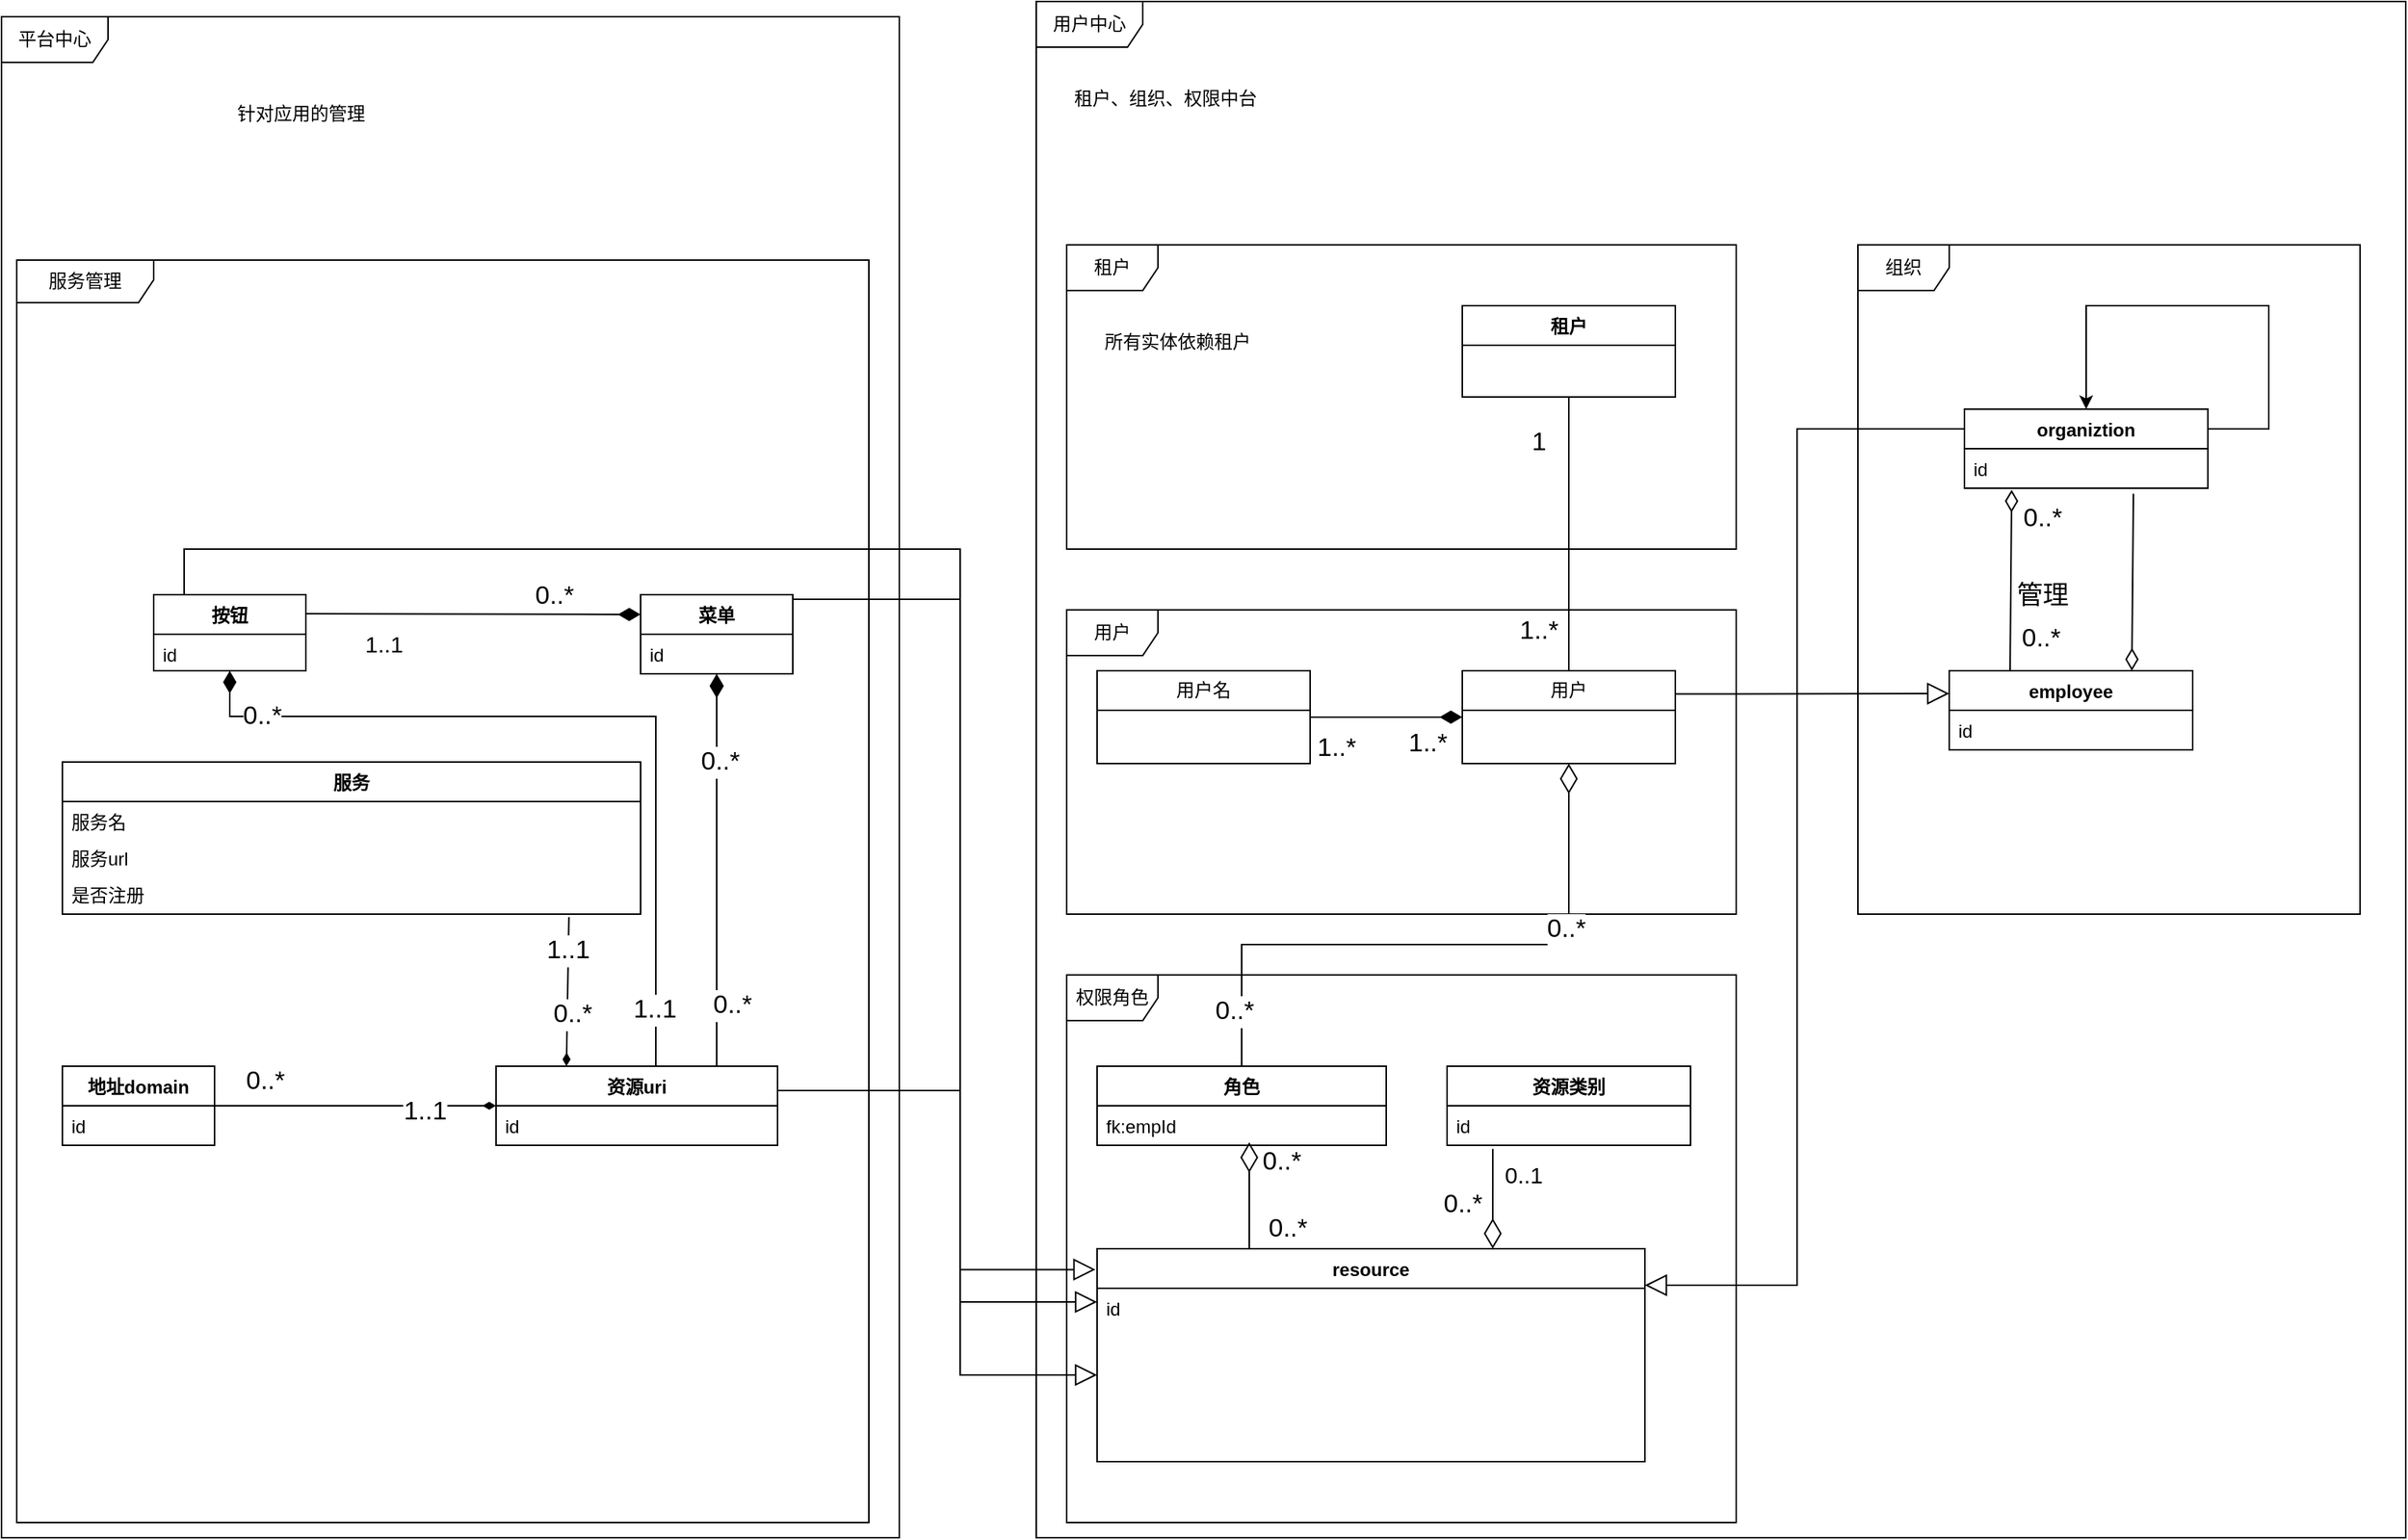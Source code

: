 <mxfile version="21.1.0" type="github">
  <diagram name="Page-1" id="c4acf3e9-155e-7222-9cf6-157b1a14988f">
    <mxGraphModel dx="2189" dy="1864" grid="1" gridSize="10" guides="1" tooltips="1" connect="1" arrows="1" fold="1" page="1" pageScale="1" pageWidth="850" pageHeight="1100" background="none" math="0" shadow="0">
      <root>
        <mxCell id="0" />
        <mxCell id="1" parent="0" />
        <mxCell id="0RFwIcLYO04Bj1ifUBIb-132" style="rounded=0;orthogonalLoop=1;jettySize=auto;html=1;exitX=0.25;exitY=0;exitDx=0;exitDy=0;endArrow=diamondThin;endFill=0;endSize=12;entryX=0.194;entryY=1.038;entryDx=0;entryDy=0;entryPerimeter=0;" parent="1" source="0RFwIcLYO04Bj1ifUBIb-25" target="0RFwIcLYO04Bj1ifUBIb-41" edge="1">
          <mxGeometry relative="1" as="geometry">
            <mxPoint x="620" y="-180" as="targetPoint" />
          </mxGeometry>
        </mxCell>
        <mxCell id="bzOQo8LtT85Y9c2L1Ar0-61" value="&lt;span style=&quot;font-size: 17px;&quot;&gt;管理&lt;/span&gt;" style="edgeLabel;html=1;align=center;verticalAlign=middle;resizable=0;points=[];" parent="0RFwIcLYO04Bj1ifUBIb-132" vertex="1" connectable="0">
          <mxGeometry x="0.306" y="-3" relative="1" as="geometry">
            <mxPoint x="17" y="28" as="offset" />
          </mxGeometry>
        </mxCell>
        <mxCell id="bzOQo8LtT85Y9c2L1Ar0-66" value="&lt;font style=&quot;font-size: 17px;&quot;&gt;0..*&lt;/font&gt;" style="edgeLabel;html=1;align=center;verticalAlign=middle;resizable=0;points=[];" parent="0RFwIcLYO04Bj1ifUBIb-132" vertex="1" connectable="0">
          <mxGeometry x="0.678" y="-1" relative="1" as="geometry">
            <mxPoint x="19" as="offset" />
          </mxGeometry>
        </mxCell>
        <mxCell id="bzOQo8LtT85Y9c2L1Ar0-67" value="&lt;font style=&quot;font-size: 17px;&quot;&gt;0..*&lt;/font&gt;" style="edgeLabel;html=1;align=center;verticalAlign=middle;resizable=0;points=[];" parent="0RFwIcLYO04Bj1ifUBIb-132" vertex="1" connectable="0">
          <mxGeometry x="-0.644" y="-5" relative="1" as="geometry">
            <mxPoint x="15" as="offset" />
          </mxGeometry>
        </mxCell>
        <mxCell id="0RFwIcLYO04Bj1ifUBIb-25" value="employee" style="swimlane;fontStyle=1;align=center;verticalAlign=top;childLayout=stackLayout;horizontal=1;startSize=26;horizontalStack=0;resizeParent=1;resizeParentMax=0;resizeLast=0;collapsible=1;marginBottom=0;whiteSpace=wrap;html=1;" parent="1" vertex="1">
          <mxGeometry x="580" width="160" height="52" as="geometry" />
        </mxCell>
        <mxCell id="0RFwIcLYO04Bj1ifUBIb-26" value="id" style="text;strokeColor=none;fillColor=none;align=left;verticalAlign=top;spacingLeft=4;spacingRight=4;overflow=hidden;rotatable=0;points=[[0,0.5],[1,0.5]];portConstraint=eastwest;whiteSpace=wrap;html=1;" parent="0RFwIcLYO04Bj1ifUBIb-25" vertex="1">
          <mxGeometry y="26" width="160" height="26" as="geometry" />
        </mxCell>
        <mxCell id="0RFwIcLYO04Bj1ifUBIb-29" value="租户" style="swimlane;fontStyle=1;align=center;verticalAlign=top;childLayout=stackLayout;horizontal=1;startSize=26;horizontalStack=0;resizeParent=1;resizeParentMax=0;resizeLast=0;collapsible=1;marginBottom=0;whiteSpace=wrap;html=1;" parent="1" vertex="1">
          <mxGeometry x="260" y="-240" width="140" height="60" as="geometry" />
        </mxCell>
        <mxCell id="0RFwIcLYO04Bj1ifUBIb-55" style="rounded=0;orthogonalLoop=1;jettySize=auto;html=1;exitX=0.694;exitY=1.138;exitDx=0;exitDy=0;exitPerimeter=0;entryX=0.75;entryY=0;entryDx=0;entryDy=0;endArrow=diamondThin;endFill=0;endSize=12;" parent="1" source="0RFwIcLYO04Bj1ifUBIb-41" target="0RFwIcLYO04Bj1ifUBIb-25" edge="1">
          <mxGeometry relative="1" as="geometry">
            <mxPoint x="675.04" y="-122.988" as="sourcePoint" />
            <mxPoint x="1180" y="170" as="targetPoint" />
          </mxGeometry>
        </mxCell>
        <mxCell id="bzOQo8LtT85Y9c2L1Ar0-63" style="rounded=0;orthogonalLoop=1;jettySize=auto;html=1;exitX=0;exitY=0.25;exitDx=0;exitDy=0;endArrow=block;endFill=0;endSize=12;edgeStyle=orthogonalEdgeStyle;" parent="1" source="0RFwIcLYO04Bj1ifUBIb-40" edge="1">
          <mxGeometry relative="1" as="geometry">
            <mxPoint x="380" y="404" as="targetPoint" />
            <Array as="points">
              <mxPoint x="480" y="-159" />
              <mxPoint x="480" y="404" />
            </Array>
          </mxGeometry>
        </mxCell>
        <mxCell id="0RFwIcLYO04Bj1ifUBIb-40" value="organiztion" style="swimlane;fontStyle=1;align=center;verticalAlign=top;childLayout=stackLayout;horizontal=1;startSize=26;horizontalStack=0;resizeParent=1;resizeParentMax=0;resizeLast=0;collapsible=1;marginBottom=0;whiteSpace=wrap;html=1;" parent="1" vertex="1">
          <mxGeometry x="590" y="-172" width="160" height="52" as="geometry" />
        </mxCell>
        <mxCell id="0RFwIcLYO04Bj1ifUBIb-41" value="id" style="text;strokeColor=none;fillColor=none;align=left;verticalAlign=top;spacingLeft=4;spacingRight=4;overflow=hidden;rotatable=0;points=[[0,0.5],[1,0.5]];portConstraint=eastwest;whiteSpace=wrap;html=1;" parent="0RFwIcLYO04Bj1ifUBIb-40" vertex="1">
          <mxGeometry y="26" width="160" height="26" as="geometry" />
        </mxCell>
        <mxCell id="0RFwIcLYO04Bj1ifUBIb-111" value="租户" style="shape=umlFrame;whiteSpace=wrap;html=1;pointerEvents=0;" parent="1" vertex="1">
          <mxGeometry y="-280" width="440" height="200" as="geometry" />
        </mxCell>
        <mxCell id="0RFwIcLYO04Bj1ifUBIb-113" value="组织" style="shape=umlFrame;whiteSpace=wrap;html=1;pointerEvents=0;" parent="1" vertex="1">
          <mxGeometry x="520" y="-280" width="330" height="440" as="geometry" />
        </mxCell>
        <mxCell id="bzOQo8LtT85Y9c2L1Ar0-2" value="&lt;h1&gt;&lt;span style=&quot;background-color: initial; font-size: 12px; font-weight: normal;&quot;&gt;所有实体依赖租户&lt;/span&gt;&lt;br&gt;&lt;/h1&gt;" style="text;html=1;strokeColor=none;fillColor=none;spacing=5;spacingTop=-20;whiteSpace=wrap;overflow=hidden;rounded=0;" parent="1" vertex="1">
          <mxGeometry x="20" y="-240" width="190" height="120" as="geometry" />
        </mxCell>
        <mxCell id="bzOQo8LtT85Y9c2L1Ar0-4" value="用户" style="shape=umlFrame;whiteSpace=wrap;html=1;pointerEvents=0;" parent="1" vertex="1">
          <mxGeometry y="-40" width="440" height="200" as="geometry" />
        </mxCell>
        <mxCell id="bzOQo8LtT85Y9c2L1Ar0-16" value="用户名" style="swimlane;fontStyle=0;childLayout=stackLayout;horizontal=1;startSize=26;fillColor=none;horizontalStack=0;resizeParent=1;resizeParentMax=0;resizeLast=0;collapsible=1;marginBottom=0;whiteSpace=wrap;html=1;" parent="1" vertex="1">
          <mxGeometry x="20" width="140" height="61" as="geometry" />
        </mxCell>
        <mxCell id="bzOQo8LtT85Y9c2L1Ar0-21" style="rounded=0;orthogonalLoop=1;jettySize=auto;html=1;exitX=0.5;exitY=0;exitDx=0;exitDy=0;endArrow=none;endFill=0;startArrow=none;startFill=0;strokeWidth=1;targetPerimeterSpacing=0;endSize=12;startSize=12;entryX=0.5;entryY=1;entryDx=0;entryDy=0;" parent="1" source="bzOQo8LtT85Y9c2L1Ar0-20" target="0RFwIcLYO04Bj1ifUBIb-29" edge="1">
          <mxGeometry relative="1" as="geometry">
            <mxPoint x="50" y="-190" as="targetPoint" />
          </mxGeometry>
        </mxCell>
        <mxCell id="bzOQo8LtT85Y9c2L1Ar0-22" value="&lt;font style=&quot;font-size: 17px;&quot;&gt;1&lt;/font&gt;" style="edgeLabel;html=1;align=center;verticalAlign=middle;resizable=0;points=[];" parent="bzOQo8LtT85Y9c2L1Ar0-21" vertex="1" connectable="0">
          <mxGeometry x="0.743" y="3" relative="1" as="geometry">
            <mxPoint x="-17" y="7" as="offset" />
          </mxGeometry>
        </mxCell>
        <mxCell id="bzOQo8LtT85Y9c2L1Ar0-24" value="&lt;font style=&quot;font-size: 17px;&quot;&gt;1..*&lt;/font&gt;" style="edgeLabel;html=1;align=center;verticalAlign=middle;resizable=0;points=[];" parent="bzOQo8LtT85Y9c2L1Ar0-21" vertex="1" connectable="0">
          <mxGeometry x="-0.71" y="1" relative="1" as="geometry">
            <mxPoint x="-19" as="offset" />
          </mxGeometry>
        </mxCell>
        <mxCell id="bzOQo8LtT85Y9c2L1Ar0-25" style="rounded=0;orthogonalLoop=1;jettySize=auto;html=1;exitX=0;exitY=0.5;exitDx=0;exitDy=0;entryX=1;entryY=0.5;entryDx=0;entryDy=0;startArrow=diamondThin;startFill=1;endSize=12;startSize=12;endArrow=none;endFill=0;" parent="1" source="bzOQo8LtT85Y9c2L1Ar0-20" target="bzOQo8LtT85Y9c2L1Ar0-16" edge="1">
          <mxGeometry relative="1" as="geometry" />
        </mxCell>
        <mxCell id="bzOQo8LtT85Y9c2L1Ar0-27" value="&lt;font style=&quot;font-size: 17px;&quot;&gt;1..*&lt;/font&gt;" style="edgeLabel;html=1;align=center;verticalAlign=middle;resizable=0;points=[];" parent="bzOQo8LtT85Y9c2L1Ar0-25" vertex="1" connectable="0">
          <mxGeometry x="-0.643" y="-2" relative="1" as="geometry">
            <mxPoint x="-5" y="19" as="offset" />
          </mxGeometry>
        </mxCell>
        <mxCell id="bzOQo8LtT85Y9c2L1Ar0-28" value="&lt;font style=&quot;font-size: 17px;&quot;&gt;1..*&lt;/font&gt;" style="edgeLabel;html=1;align=center;verticalAlign=middle;resizable=0;points=[];" parent="bzOQo8LtT85Y9c2L1Ar0-25" vertex="1" connectable="0">
          <mxGeometry x="0.657" y="-4" relative="1" as="geometry">
            <mxPoint y="24" as="offset" />
          </mxGeometry>
        </mxCell>
        <mxCell id="bzOQo8LtT85Y9c2L1Ar0-62" style="rounded=0;orthogonalLoop=1;jettySize=auto;html=1;exitX=1;exitY=0.25;exitDx=0;exitDy=0;endArrow=block;endFill=0;endSize=12;" parent="1" source="bzOQo8LtT85Y9c2L1Ar0-20" edge="1">
          <mxGeometry relative="1" as="geometry">
            <mxPoint x="580" y="15" as="targetPoint" />
          </mxGeometry>
        </mxCell>
        <mxCell id="bzOQo8LtT85Y9c2L1Ar0-20" value="用户" style="swimlane;fontStyle=0;childLayout=stackLayout;horizontal=1;startSize=26;fillColor=none;horizontalStack=0;resizeParent=1;resizeParentMax=0;resizeLast=0;collapsible=1;marginBottom=0;whiteSpace=wrap;html=1;" parent="1" vertex="1">
          <mxGeometry x="260" width="140" height="61" as="geometry" />
        </mxCell>
        <mxCell id="bzOQo8LtT85Y9c2L1Ar0-29" value="角色" style="swimlane;fontStyle=1;align=center;verticalAlign=top;childLayout=stackLayout;horizontal=1;startSize=26;horizontalStack=0;resizeParent=1;resizeParentMax=0;resizeLast=0;collapsible=1;marginBottom=0;whiteSpace=wrap;html=1;" parent="1" vertex="1">
          <mxGeometry x="20" y="260" width="190" height="52" as="geometry" />
        </mxCell>
        <mxCell id="bzOQo8LtT85Y9c2L1Ar0-32" value="fk:empId" style="text;strokeColor=none;fillColor=none;align=left;verticalAlign=top;spacingLeft=4;spacingRight=4;overflow=hidden;rotatable=0;points=[[0,0.5],[1,0.5]];portConstraint=eastwest;whiteSpace=wrap;html=1;" parent="bzOQo8LtT85Y9c2L1Ar0-29" vertex="1">
          <mxGeometry y="26" width="190" height="26" as="geometry" />
        </mxCell>
        <mxCell id="bzOQo8LtT85Y9c2L1Ar0-55" style="rounded=0;orthogonalLoop=1;jettySize=auto;html=1;endArrow=diamondThin;endFill=0;startSize=17;endSize=17;" parent="1" edge="1">
          <mxGeometry relative="1" as="geometry">
            <mxPoint x="120" y="380" as="sourcePoint" />
            <mxPoint x="120" y="310" as="targetPoint" />
          </mxGeometry>
        </mxCell>
        <mxCell id="bzOQo8LtT85Y9c2L1Ar0-58" value="&lt;font style=&quot;font-size: 17px;&quot;&gt;0..*&lt;/font&gt;" style="edgeLabel;html=1;align=center;verticalAlign=middle;resizable=0;points=[];" parent="bzOQo8LtT85Y9c2L1Ar0-55" vertex="1" connectable="0">
          <mxGeometry x="0.626" y="-2" relative="1" as="geometry">
            <mxPoint x="19" as="offset" />
          </mxGeometry>
        </mxCell>
        <mxCell id="bzOQo8LtT85Y9c2L1Ar0-60" value="&lt;font style=&quot;font-size: 17px;&quot;&gt;0..*&lt;/font&gt;" style="edgeLabel;html=1;align=center;verticalAlign=middle;resizable=0;points=[];" parent="bzOQo8LtT85Y9c2L1Ar0-55" vertex="1" connectable="0">
          <mxGeometry x="-0.614" y="-3" relative="1" as="geometry">
            <mxPoint x="22" as="offset" />
          </mxGeometry>
        </mxCell>
        <mxCell id="bzOQo8LtT85Y9c2L1Ar0-33" value="resource" style="swimlane;fontStyle=1;align=center;verticalAlign=top;childLayout=stackLayout;horizontal=1;startSize=26;horizontalStack=0;resizeParent=1;resizeParentMax=0;resizeLast=0;collapsible=1;marginBottom=0;whiteSpace=wrap;html=1;" parent="1" vertex="1">
          <mxGeometry x="20" y="380" width="360" height="140" as="geometry" />
        </mxCell>
        <mxCell id="bzOQo8LtT85Y9c2L1Ar0-34" value="id" style="text;strokeColor=none;fillColor=none;align=left;verticalAlign=top;spacingLeft=4;spacingRight=4;overflow=hidden;rotatable=0;points=[[0,0.5],[1,0.5]];portConstraint=eastwest;whiteSpace=wrap;html=1;" parent="bzOQo8LtT85Y9c2L1Ar0-33" vertex="1">
          <mxGeometry y="26" width="360" height="114" as="geometry" />
        </mxCell>
        <mxCell id="bzOQo8LtT85Y9c2L1Ar0-45" value="权限角色" style="shape=umlFrame;whiteSpace=wrap;html=1;pointerEvents=0;strokeColor=default;fillColor=default;" parent="1" vertex="1">
          <mxGeometry y="200" width="440" height="360" as="geometry" />
        </mxCell>
        <mxCell id="bzOQo8LtT85Y9c2L1Ar0-48" style="rounded=0;orthogonalLoop=1;jettySize=auto;html=1;entryX=0.5;entryY=1;entryDx=0;entryDy=0;endArrow=diamondThin;endFill=0;strokeWidth=1;endSize=17;edgeStyle=orthogonalEdgeStyle;" parent="1" source="bzOQo8LtT85Y9c2L1Ar0-29" target="bzOQo8LtT85Y9c2L1Ar0-20" edge="1">
          <mxGeometry relative="1" as="geometry">
            <Array as="points">
              <mxPoint x="115" y="180" />
              <mxPoint x="330" y="180" />
            </Array>
          </mxGeometry>
        </mxCell>
        <mxCell id="bzOQo8LtT85Y9c2L1Ar0-49" value="&lt;font style=&quot;font-size: 17px;&quot;&gt;0..*&lt;/font&gt;" style="edgeLabel;html=1;align=center;verticalAlign=middle;resizable=0;points=[];" parent="bzOQo8LtT85Y9c2L1Ar0-48" vertex="1" connectable="0">
          <mxGeometry x="0.596" y="2" relative="1" as="geometry">
            <mxPoint y="25" as="offset" />
          </mxGeometry>
        </mxCell>
        <mxCell id="bzOQo8LtT85Y9c2L1Ar0-50" value="&lt;font style=&quot;font-size: 17px;&quot;&gt;0..*&lt;/font&gt;" style="edgeLabel;html=1;align=center;verticalAlign=middle;resizable=0;points=[];" parent="bzOQo8LtT85Y9c2L1Ar0-48" vertex="1" connectable="0">
          <mxGeometry x="-0.715" y="2" relative="1" as="geometry">
            <mxPoint x="-3" y="23" as="offset" />
          </mxGeometry>
        </mxCell>
        <mxCell id="bzOQo8LtT85Y9c2L1Ar0-53" style="rounded=0;orthogonalLoop=1;jettySize=auto;html=1;exitX=0.188;exitY=1.092;exitDx=0;exitDy=0;endArrow=diamondThin;endFill=0;endSize=17;exitPerimeter=0;" parent="1" source="bzOQo8LtT85Y9c2L1Ar0-52" edge="1">
          <mxGeometry relative="1" as="geometry">
            <mxPoint x="280" y="380" as="targetPoint" />
          </mxGeometry>
        </mxCell>
        <mxCell id="bzOQo8LtT85Y9c2L1Ar0-56" value="&lt;font style=&quot;font-size: 17px;&quot;&gt;0..*&lt;/font&gt;" style="edgeLabel;html=1;align=center;verticalAlign=middle;resizable=0;points=[];" parent="bzOQo8LtT85Y9c2L1Ar0-53" vertex="1" connectable="0">
          <mxGeometry x="0.831" y="3" relative="1" as="geometry">
            <mxPoint x="-23" y="-24" as="offset" />
          </mxGeometry>
        </mxCell>
        <mxCell id="bzOQo8LtT85Y9c2L1Ar0-57" value="&lt;font style=&quot;font-size: 15px;&quot;&gt;0..1&lt;/font&gt;" style="edgeLabel;html=1;align=center;verticalAlign=middle;resizable=0;points=[];" parent="bzOQo8LtT85Y9c2L1Ar0-53" vertex="1" connectable="0">
          <mxGeometry x="-0.714" y="3" relative="1" as="geometry">
            <mxPoint x="17" y="7" as="offset" />
          </mxGeometry>
        </mxCell>
        <mxCell id="bzOQo8LtT85Y9c2L1Ar0-51" value="资源类别" style="swimlane;fontStyle=1;align=center;verticalAlign=top;childLayout=stackLayout;horizontal=1;startSize=26;horizontalStack=0;resizeParent=1;resizeParentMax=0;resizeLast=0;collapsible=1;marginBottom=0;whiteSpace=wrap;html=1;" parent="1" vertex="1">
          <mxGeometry x="250" y="260" width="160" height="52" as="geometry">
            <mxRectangle x="760" y="-120" width="90" height="30" as="alternateBounds" />
          </mxGeometry>
        </mxCell>
        <mxCell id="bzOQo8LtT85Y9c2L1Ar0-52" value="id" style="text;strokeColor=none;fillColor=none;align=left;verticalAlign=top;spacingLeft=4;spacingRight=4;overflow=hidden;rotatable=0;points=[[0,0.5],[1,0.5]];portConstraint=eastwest;whiteSpace=wrap;html=1;" parent="bzOQo8LtT85Y9c2L1Ar0-51" vertex="1">
          <mxGeometry y="26" width="160" height="26" as="geometry" />
        </mxCell>
        <mxCell id="bzOQo8LtT85Y9c2L1Ar0-91" style="edgeStyle=orthogonalEdgeStyle;rounded=0;orthogonalLoop=1;jettySize=auto;html=1;exitX=1;exitY=0.25;exitDx=0;exitDy=0;endArrow=block;endFill=0;endSize=12;entryX=0;entryY=0.5;entryDx=0;entryDy=0;" parent="1" source="bzOQo8LtT85Y9c2L1Ar0-77" target="bzOQo8LtT85Y9c2L1Ar0-34" edge="1">
          <mxGeometry relative="1" as="geometry">
            <Array as="points">
              <mxPoint x="-210" y="-47" />
              <mxPoint x="-70" y="-47" />
              <mxPoint x="-70" y="463" />
            </Array>
          </mxGeometry>
        </mxCell>
        <mxCell id="Rbm5QwKZbf7ixRu0Ict2-29" value="" style="rounded=0;orthogonalLoop=1;jettySize=auto;html=1;startArrow=diamondThin;startFill=1;endArrow=none;endFill=0;startSize=13;" edge="1" parent="1" source="bzOQo8LtT85Y9c2L1Ar0-77">
          <mxGeometry relative="1" as="geometry">
            <mxPoint x="-230" y="260" as="targetPoint" />
          </mxGeometry>
        </mxCell>
        <mxCell id="Rbm5QwKZbf7ixRu0Ict2-30" value="&lt;font style=&quot;font-size: 17px;&quot;&gt;0..*&lt;/font&gt;" style="edgeLabel;html=1;align=center;verticalAlign=middle;resizable=0;points=[];" vertex="1" connectable="0" parent="Rbm5QwKZbf7ixRu0Ict2-29">
          <mxGeometry x="-0.884" y="2" relative="1" as="geometry">
            <mxPoint y="43" as="offset" />
          </mxGeometry>
        </mxCell>
        <mxCell id="Rbm5QwKZbf7ixRu0Ict2-31" value="&lt;font style=&quot;font-size: 17px;&quot;&gt;0..*&lt;/font&gt;" style="edgeLabel;html=1;align=center;verticalAlign=middle;resizable=0;points=[];" vertex="1" connectable="0" parent="Rbm5QwKZbf7ixRu0Ict2-29">
          <mxGeometry x="0.651" relative="1" as="geometry">
            <mxPoint x="10" y="5" as="offset" />
          </mxGeometry>
        </mxCell>
        <mxCell id="bzOQo8LtT85Y9c2L1Ar0-77" value="菜单" style="swimlane;fontStyle=1;align=center;verticalAlign=top;childLayout=stackLayout;horizontal=1;startSize=26;horizontalStack=0;resizeParent=1;resizeParentMax=0;resizeLast=0;collapsible=1;marginBottom=0;whiteSpace=wrap;html=1;" parent="1" vertex="1">
          <mxGeometry x="-280" y="-50" width="100" height="52" as="geometry" />
        </mxCell>
        <mxCell id="bzOQo8LtT85Y9c2L1Ar0-78" value="id" style="text;strokeColor=none;fillColor=none;align=left;verticalAlign=top;spacingLeft=4;spacingRight=4;overflow=hidden;rotatable=0;points=[[0,0.5],[1,0.5]];portConstraint=eastwest;whiteSpace=wrap;html=1;" parent="bzOQo8LtT85Y9c2L1Ar0-77" vertex="1">
          <mxGeometry y="26" width="100" height="26" as="geometry" />
        </mxCell>
        <mxCell id="bzOQo8LtT85Y9c2L1Ar0-85" style="edgeStyle=orthogonalEdgeStyle;rounded=0;orthogonalLoop=1;jettySize=auto;html=1;exitX=1;exitY=0.5;exitDx=0;exitDy=0;entryX=-0.003;entryY=-0.108;entryDx=0;entryDy=0;endArrow=block;endFill=0;endSize=12;entryPerimeter=0;" parent="1" source="Rbm5QwKZbf7ixRu0Ict2-5" target="bzOQo8LtT85Y9c2L1Ar0-34" edge="1">
          <mxGeometry relative="1" as="geometry">
            <Array as="points">
              <mxPoint x="-305" y="276" />
              <mxPoint x="-70" y="276" />
              <mxPoint x="-70" y="394" />
            </Array>
          </mxGeometry>
        </mxCell>
        <mxCell id="bzOQo8LtT85Y9c2L1Ar0-86" style="rounded=0;orthogonalLoop=1;jettySize=auto;html=1;exitX=1;exitY=0.25;exitDx=0;exitDy=0;entryX=0;entryY=0.25;entryDx=0;entryDy=0;endArrow=diamondThin;endFill=1;endSize=12;" parent="1" source="bzOQo8LtT85Y9c2L1Ar0-83" target="bzOQo8LtT85Y9c2L1Ar0-77" edge="1">
          <mxGeometry relative="1" as="geometry" />
        </mxCell>
        <mxCell id="bzOQo8LtT85Y9c2L1Ar0-88" value="&lt;font style=&quot;font-size: 15px;&quot;&gt;1..1&lt;/font&gt;" style="edgeLabel;html=1;align=center;verticalAlign=middle;resizable=0;points=[];" parent="bzOQo8LtT85Y9c2L1Ar0-86" vertex="1" connectable="0">
          <mxGeometry x="-0.518" y="1" relative="1" as="geometry">
            <mxPoint x="-2" y="20" as="offset" />
          </mxGeometry>
        </mxCell>
        <mxCell id="bzOQo8LtT85Y9c2L1Ar0-90" value="&lt;font style=&quot;font-size: 17px;&quot;&gt;0..*&lt;/font&gt;" style="edgeLabel;html=1;align=center;verticalAlign=middle;resizable=0;points=[];" parent="bzOQo8LtT85Y9c2L1Ar0-86" vertex="1" connectable="0">
          <mxGeometry x="0.577" relative="1" as="geometry">
            <mxPoint x="-11" y="-12" as="offset" />
          </mxGeometry>
        </mxCell>
        <mxCell id="bzOQo8LtT85Y9c2L1Ar0-92" style="rounded=0;orthogonalLoop=1;jettySize=auto;html=1;entryX=0;entryY=0.25;entryDx=0;entryDy=0;endArrow=block;endFill=0;endSize=12;edgeStyle=orthogonalEdgeStyle;exitX=0.5;exitY=0;exitDx=0;exitDy=0;" parent="1" source="bzOQo8LtT85Y9c2L1Ar0-83" target="bzOQo8LtT85Y9c2L1Ar0-33" edge="1">
          <mxGeometry relative="1" as="geometry">
            <Array as="points">
              <mxPoint x="-580" y="-80" />
              <mxPoint x="-70" y="-80" />
              <mxPoint x="-70" y="415" />
            </Array>
            <mxPoint x="-420" y="-170" as="sourcePoint" />
          </mxGeometry>
        </mxCell>
        <mxCell id="bzOQo8LtT85Y9c2L1Ar0-83" value="按钮" style="swimlane;fontStyle=1;align=center;verticalAlign=top;childLayout=stackLayout;horizontal=1;startSize=26;horizontalStack=0;resizeParent=1;resizeParentMax=0;resizeLast=0;collapsible=1;marginBottom=0;whiteSpace=wrap;html=1;" parent="1" vertex="1">
          <mxGeometry x="-600" y="-50" width="100" height="50" as="geometry" />
        </mxCell>
        <mxCell id="bzOQo8LtT85Y9c2L1Ar0-84" value="id" style="text;strokeColor=none;fillColor=none;align=left;verticalAlign=top;spacingLeft=4;spacingRight=4;overflow=hidden;rotatable=0;points=[[0,0.5],[1,0.5]];portConstraint=eastwest;whiteSpace=wrap;html=1;" parent="bzOQo8LtT85Y9c2L1Ar0-83" vertex="1">
          <mxGeometry y="26" width="100" height="24" as="geometry" />
        </mxCell>
        <mxCell id="bzOQo8LtT85Y9c2L1Ar0-95" style="edgeStyle=orthogonalEdgeStyle;rounded=0;orthogonalLoop=1;jettySize=auto;html=1;exitX=1;exitY=0.25;exitDx=0;exitDy=0;entryX=0.5;entryY=0;entryDx=0;entryDy=0;" parent="1" source="0RFwIcLYO04Bj1ifUBIb-40" target="0RFwIcLYO04Bj1ifUBIb-40" edge="1">
          <mxGeometry relative="1" as="geometry">
            <Array as="points">
              <mxPoint x="790" y="-159" />
              <mxPoint x="790" y="-240" />
              <mxPoint x="670" y="-240" />
            </Array>
          </mxGeometry>
        </mxCell>
        <mxCell id="Rbm5QwKZbf7ixRu0Ict2-1" value="用户中心" style="shape=umlFrame;whiteSpace=wrap;html=1;pointerEvents=0;width=70;height=30;" vertex="1" parent="1">
          <mxGeometry x="-20" y="-440" width="900" height="1010" as="geometry" />
        </mxCell>
        <mxCell id="Rbm5QwKZbf7ixRu0Ict2-2" value="平台中心" style="shape=umlFrame;whiteSpace=wrap;html=1;pointerEvents=0;width=70;height=30;" vertex="1" parent="1">
          <mxGeometry x="-700" y="-430" width="590" height="1000" as="geometry" />
        </mxCell>
        <mxCell id="Rbm5QwKZbf7ixRu0Ict2-3" value="&lt;h1&gt;&lt;span style=&quot;background-color: initial; font-size: 12px; font-weight: normal;&quot;&gt;租户、组织、权限中台&lt;/span&gt;&lt;br&gt;&lt;/h1&gt;" style="text;html=1;strokeColor=none;fillColor=none;spacing=5;spacingTop=-20;whiteSpace=wrap;overflow=hidden;rounded=0;" vertex="1" parent="1">
          <mxGeometry y="-400" width="195" height="80" as="geometry" />
        </mxCell>
        <mxCell id="Rbm5QwKZbf7ixRu0Ict2-4" value="&lt;h1&gt;&lt;span style=&quot;background-color: initial; font-size: 12px; font-weight: normal;&quot;&gt;针对应用的管理&lt;/span&gt;&lt;br&gt;&lt;/h1&gt;" style="text;html=1;strokeColor=none;fillColor=none;spacing=5;spacingTop=-20;whiteSpace=wrap;overflow=hidden;rounded=0;" vertex="1" parent="1">
          <mxGeometry x="-550" y="-390" width="195" height="80" as="geometry" />
        </mxCell>
        <mxCell id="Rbm5QwKZbf7ixRu0Ict2-32" style="edgeStyle=orthogonalEdgeStyle;rounded=0;orthogonalLoop=1;jettySize=auto;html=1;endArrow=diamondThin;endFill=1;strokeWidth=1;endSize=12;" edge="1" parent="1" source="Rbm5QwKZbf7ixRu0Ict2-5" target="bzOQo8LtT85Y9c2L1Ar0-83">
          <mxGeometry relative="1" as="geometry">
            <Array as="points">
              <mxPoint x="-270" y="30" />
              <mxPoint x="-550" y="30" />
            </Array>
          </mxGeometry>
        </mxCell>
        <mxCell id="Rbm5QwKZbf7ixRu0Ict2-33" value="&lt;font style=&quot;font-size: 17px;&quot;&gt;1..1&lt;/font&gt;" style="edgeLabel;html=1;align=center;verticalAlign=middle;resizable=0;points=[];" vertex="1" connectable="0" parent="Rbm5QwKZbf7ixRu0Ict2-32">
          <mxGeometry x="-0.863" y="1" relative="1" as="geometry">
            <mxPoint as="offset" />
          </mxGeometry>
        </mxCell>
        <mxCell id="Rbm5QwKZbf7ixRu0Ict2-34" value="&lt;span style=&quot;font-size: 17px;&quot;&gt;0..*&lt;/span&gt;" style="edgeLabel;html=1;align=center;verticalAlign=middle;resizable=0;points=[];" vertex="1" connectable="0" parent="Rbm5QwKZbf7ixRu0Ict2-32">
          <mxGeometry x="0.811" relative="1" as="geometry">
            <mxPoint as="offset" />
          </mxGeometry>
        </mxCell>
        <mxCell id="Rbm5QwKZbf7ixRu0Ict2-5" value="资源uri" style="swimlane;fontStyle=1;align=center;verticalAlign=top;childLayout=stackLayout;horizontal=1;startSize=26;horizontalStack=0;resizeParent=1;resizeParentMax=0;resizeLast=0;collapsible=1;marginBottom=0;whiteSpace=wrap;html=1;" vertex="1" parent="1">
          <mxGeometry x="-375" y="260" width="185" height="52" as="geometry" />
        </mxCell>
        <mxCell id="Rbm5QwKZbf7ixRu0Ict2-6" value="id" style="text;strokeColor=none;fillColor=none;align=left;verticalAlign=top;spacingLeft=4;spacingRight=4;overflow=hidden;rotatable=0;points=[[0,0.5],[1,0.5]];portConstraint=eastwest;whiteSpace=wrap;html=1;" vertex="1" parent="Rbm5QwKZbf7ixRu0Ict2-5">
          <mxGeometry y="26" width="185" height="26" as="geometry" />
        </mxCell>
        <mxCell id="Rbm5QwKZbf7ixRu0Ict2-8" value="地址domain" style="swimlane;fontStyle=1;align=center;verticalAlign=top;childLayout=stackLayout;horizontal=1;startSize=26;horizontalStack=0;resizeParent=1;resizeParentMax=0;resizeLast=0;collapsible=1;marginBottom=0;whiteSpace=wrap;html=1;" vertex="1" parent="1">
          <mxGeometry x="-660" y="260" width="100" height="52" as="geometry" />
        </mxCell>
        <mxCell id="Rbm5QwKZbf7ixRu0Ict2-9" value="id" style="text;strokeColor=none;fillColor=none;align=left;verticalAlign=top;spacingLeft=4;spacingRight=4;overflow=hidden;rotatable=0;points=[[0,0.5],[1,0.5]];portConstraint=eastwest;whiteSpace=wrap;html=1;" vertex="1" parent="Rbm5QwKZbf7ixRu0Ict2-8">
          <mxGeometry y="26" width="100" height="26" as="geometry" />
        </mxCell>
        <mxCell id="Rbm5QwKZbf7ixRu0Ict2-15" style="rounded=0;orthogonalLoop=1;jettySize=auto;html=1;exitX=0.876;exitY=1.075;exitDx=0;exitDy=0;entryX=0.25;entryY=0;entryDx=0;entryDy=0;endArrow=diamondThin;endFill=1;exitPerimeter=0;" edge="1" parent="1" source="Rbm5QwKZbf7ixRu0Ict2-22" target="Rbm5QwKZbf7ixRu0Ict2-5">
          <mxGeometry relative="1" as="geometry">
            <mxPoint x="-210" y="243" as="sourcePoint" />
          </mxGeometry>
        </mxCell>
        <mxCell id="Rbm5QwKZbf7ixRu0Ict2-24" value="&lt;font style=&quot;font-size: 17px;&quot;&gt;1..1&lt;/font&gt;" style="edgeLabel;html=1;align=center;verticalAlign=middle;resizable=0;points=[];" vertex="1" connectable="0" parent="Rbm5QwKZbf7ixRu0Ict2-15">
          <mxGeometry x="-0.75" y="-1" relative="1" as="geometry">
            <mxPoint y="9" as="offset" />
          </mxGeometry>
        </mxCell>
        <mxCell id="Rbm5QwKZbf7ixRu0Ict2-25" value="&lt;font style=&quot;font-size: 17px;&quot;&gt;0..*&lt;/font&gt;" style="edgeLabel;html=1;align=center;verticalAlign=middle;resizable=0;points=[];" vertex="1" connectable="0" parent="Rbm5QwKZbf7ixRu0Ict2-15">
          <mxGeometry x="0.645" y="-2" relative="1" as="geometry">
            <mxPoint x="5" y="-17" as="offset" />
          </mxGeometry>
        </mxCell>
        <mxCell id="Rbm5QwKZbf7ixRu0Ict2-16" value="服务管理" style="shape=umlFrame;whiteSpace=wrap;html=1;pointerEvents=0;width=90;height=28;" vertex="1" parent="1">
          <mxGeometry x="-690" y="-270" width="560" height="830" as="geometry" />
        </mxCell>
        <mxCell id="Rbm5QwKZbf7ixRu0Ict2-17" value="服务" style="swimlane;fontStyle=1;align=center;verticalAlign=top;childLayout=stackLayout;horizontal=1;startSize=26;horizontalStack=0;resizeParent=1;resizeParentMax=0;resizeLast=0;collapsible=1;marginBottom=0;whiteSpace=wrap;html=1;" vertex="1" parent="1">
          <mxGeometry x="-660" y="60" width="380" height="100" as="geometry" />
        </mxCell>
        <mxCell id="Rbm5QwKZbf7ixRu0Ict2-20" value="服务名" style="text;strokeColor=none;fillColor=none;align=left;verticalAlign=top;spacingLeft=4;spacingRight=4;overflow=hidden;rotatable=0;points=[[0,0.5],[1,0.5]];portConstraint=eastwest;whiteSpace=wrap;html=1;" vertex="1" parent="Rbm5QwKZbf7ixRu0Ict2-17">
          <mxGeometry y="26" width="380" height="24" as="geometry" />
        </mxCell>
        <mxCell id="Rbm5QwKZbf7ixRu0Ict2-21" value="服务url" style="text;strokeColor=none;fillColor=none;align=left;verticalAlign=top;spacingLeft=4;spacingRight=4;overflow=hidden;rotatable=0;points=[[0,0.5],[1,0.5]];portConstraint=eastwest;whiteSpace=wrap;html=1;" vertex="1" parent="Rbm5QwKZbf7ixRu0Ict2-17">
          <mxGeometry y="50" width="380" height="24" as="geometry" />
        </mxCell>
        <mxCell id="Rbm5QwKZbf7ixRu0Ict2-22" value="是否注册" style="text;strokeColor=none;fillColor=none;align=left;verticalAlign=top;spacingLeft=4;spacingRight=4;overflow=hidden;rotatable=0;points=[[0,0.5],[1,0.5]];portConstraint=eastwest;whiteSpace=wrap;html=1;" vertex="1" parent="Rbm5QwKZbf7ixRu0Ict2-17">
          <mxGeometry y="74" width="380" height="26" as="geometry" />
        </mxCell>
        <mxCell id="Rbm5QwKZbf7ixRu0Ict2-10" style="rounded=0;orthogonalLoop=1;jettySize=auto;html=1;endArrow=diamondThin;endFill=1;exitX=1;exitY=0.5;exitDx=0;exitDy=0;entryX=0;entryY=0.5;entryDx=0;entryDy=0;" edge="1" parent="1" source="Rbm5QwKZbf7ixRu0Ict2-8" target="Rbm5QwKZbf7ixRu0Ict2-5">
          <mxGeometry relative="1" as="geometry">
            <mxPoint x="-75" y="110" as="targetPoint" />
          </mxGeometry>
        </mxCell>
        <mxCell id="Rbm5QwKZbf7ixRu0Ict2-11" value="&lt;font style=&quot;font-size: 17px;&quot;&gt;1..1&lt;/font&gt;" style="edgeLabel;html=1;align=center;verticalAlign=middle;resizable=0;points=[];" vertex="1" connectable="0" parent="Rbm5QwKZbf7ixRu0Ict2-10">
          <mxGeometry x="0.638" y="1" relative="1" as="geometry">
            <mxPoint x="-14" y="5" as="offset" />
          </mxGeometry>
        </mxCell>
        <mxCell id="Rbm5QwKZbf7ixRu0Ict2-12" value="&lt;font style=&quot;font-size: 17px;&quot;&gt;0..*&lt;/font&gt;" style="edgeLabel;html=1;align=center;verticalAlign=middle;resizable=0;points=[];" vertex="1" connectable="0" parent="Rbm5QwKZbf7ixRu0Ict2-10">
          <mxGeometry x="-0.523" y="-2" relative="1" as="geometry">
            <mxPoint x="-11" y="-18" as="offset" />
          </mxGeometry>
        </mxCell>
      </root>
    </mxGraphModel>
  </diagram>
</mxfile>
